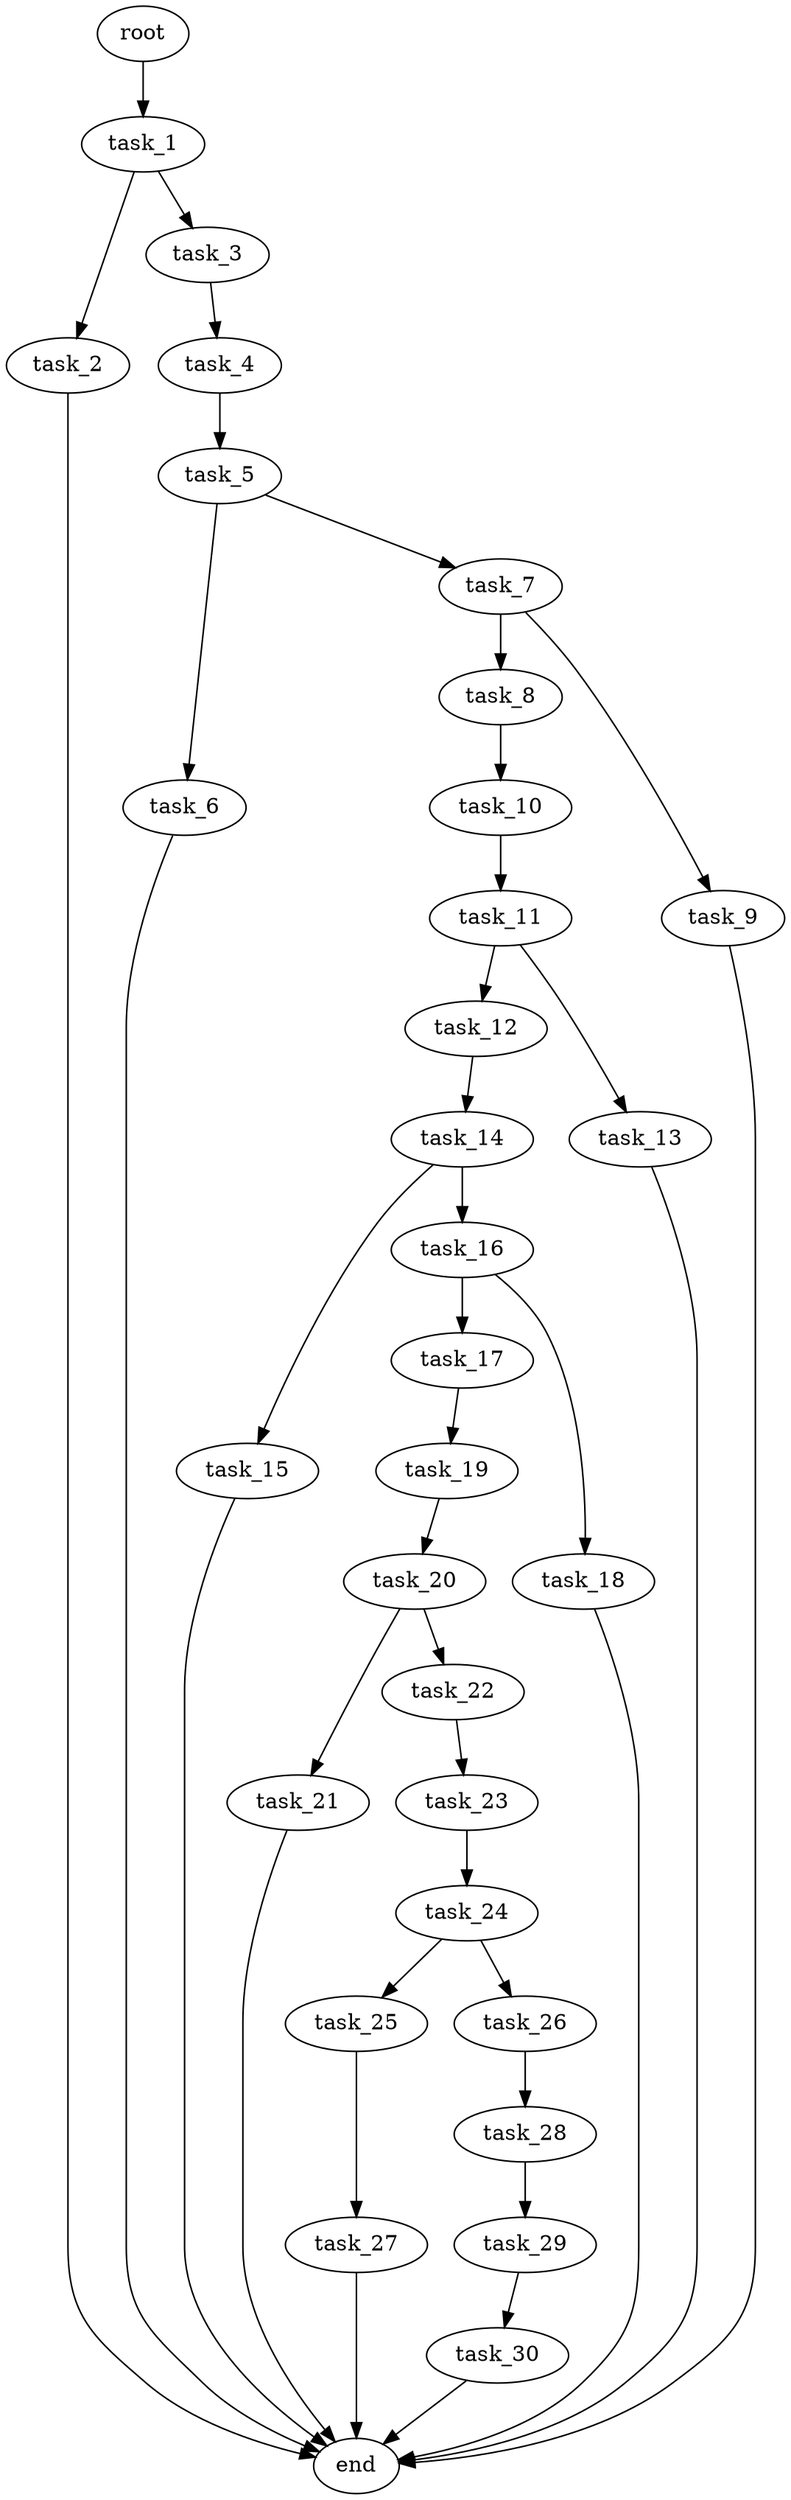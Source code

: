 digraph G {
  root [size="0.000000e+00"];
  task_1 [size="6.963457e+09"];
  task_2 [size="6.779327e+09"];
  task_3 [size="9.723696e+09"];
  task_4 [size="6.937514e+09"];
  task_5 [size="3.321133e+09"];
  task_6 [size="6.353899e+09"];
  task_7 [size="8.839786e+09"];
  task_8 [size="3.180352e+09"];
  task_9 [size="8.515691e+09"];
  task_10 [size="4.821822e+09"];
  task_11 [size="3.351717e+09"];
  task_12 [size="6.085725e+09"];
  task_13 [size="5.850784e+09"];
  task_14 [size="3.824332e+09"];
  task_15 [size="6.406279e+09"];
  task_16 [size="2.325022e+09"];
  task_17 [size="5.875098e+09"];
  task_18 [size="9.883820e+09"];
  task_19 [size="2.326826e+09"];
  task_20 [size="6.163870e+09"];
  task_21 [size="8.967897e+09"];
  task_22 [size="3.089177e+09"];
  task_23 [size="7.379395e+09"];
  task_24 [size="7.572700e+09"];
  task_25 [size="6.198043e+09"];
  task_26 [size="6.001702e+08"];
  task_27 [size="3.745862e+09"];
  task_28 [size="2.966851e+09"];
  task_29 [size="1.517554e+09"];
  task_30 [size="2.044649e+09"];
  end [size="0.000000e+00"];

  root -> task_1 [size="1.000000e-12"];
  task_1 -> task_2 [size="6.779327e+08"];
  task_1 -> task_3 [size="9.723696e+08"];
  task_2 -> end [size="1.000000e-12"];
  task_3 -> task_4 [size="6.937514e+08"];
  task_4 -> task_5 [size="3.321133e+08"];
  task_5 -> task_6 [size="6.353899e+08"];
  task_5 -> task_7 [size="8.839786e+08"];
  task_6 -> end [size="1.000000e-12"];
  task_7 -> task_8 [size="3.180352e+08"];
  task_7 -> task_9 [size="8.515691e+08"];
  task_8 -> task_10 [size="4.821822e+08"];
  task_9 -> end [size="1.000000e-12"];
  task_10 -> task_11 [size="3.351717e+08"];
  task_11 -> task_12 [size="6.085725e+08"];
  task_11 -> task_13 [size="5.850784e+08"];
  task_12 -> task_14 [size="3.824332e+08"];
  task_13 -> end [size="1.000000e-12"];
  task_14 -> task_15 [size="6.406279e+08"];
  task_14 -> task_16 [size="2.325022e+08"];
  task_15 -> end [size="1.000000e-12"];
  task_16 -> task_17 [size="5.875098e+08"];
  task_16 -> task_18 [size="9.883820e+08"];
  task_17 -> task_19 [size="2.326826e+08"];
  task_18 -> end [size="1.000000e-12"];
  task_19 -> task_20 [size="6.163870e+08"];
  task_20 -> task_21 [size="8.967897e+08"];
  task_20 -> task_22 [size="3.089177e+08"];
  task_21 -> end [size="1.000000e-12"];
  task_22 -> task_23 [size="7.379395e+08"];
  task_23 -> task_24 [size="7.572700e+08"];
  task_24 -> task_25 [size="6.198043e+08"];
  task_24 -> task_26 [size="6.001702e+07"];
  task_25 -> task_27 [size="3.745862e+08"];
  task_26 -> task_28 [size="2.966851e+08"];
  task_27 -> end [size="1.000000e-12"];
  task_28 -> task_29 [size="1.517554e+08"];
  task_29 -> task_30 [size="2.044649e+08"];
  task_30 -> end [size="1.000000e-12"];
}
